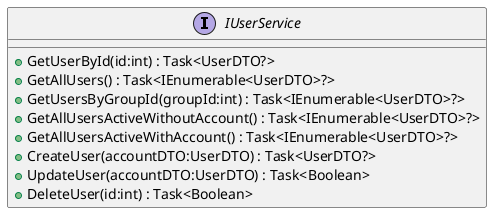 @startuml
interface IUserService {
    + GetUserById(id:int) : Task<UserDTO?>
    + GetAllUsers() : Task<IEnumerable<UserDTO>?>
    + GetUsersByGroupId(groupId:int) : Task<IEnumerable<UserDTO>?>
    + GetAllUsersActiveWithoutAccount() : Task<IEnumerable<UserDTO>?>
    + GetAllUsersActiveWithAccount() : Task<IEnumerable<UserDTO>?>
    + CreateUser(accountDTO:UserDTO) : Task<UserDTO?>
    + UpdateUser(accountDTO:UserDTO) : Task<Boolean>
    + DeleteUser(id:int) : Task<Boolean>
}
@enduml
